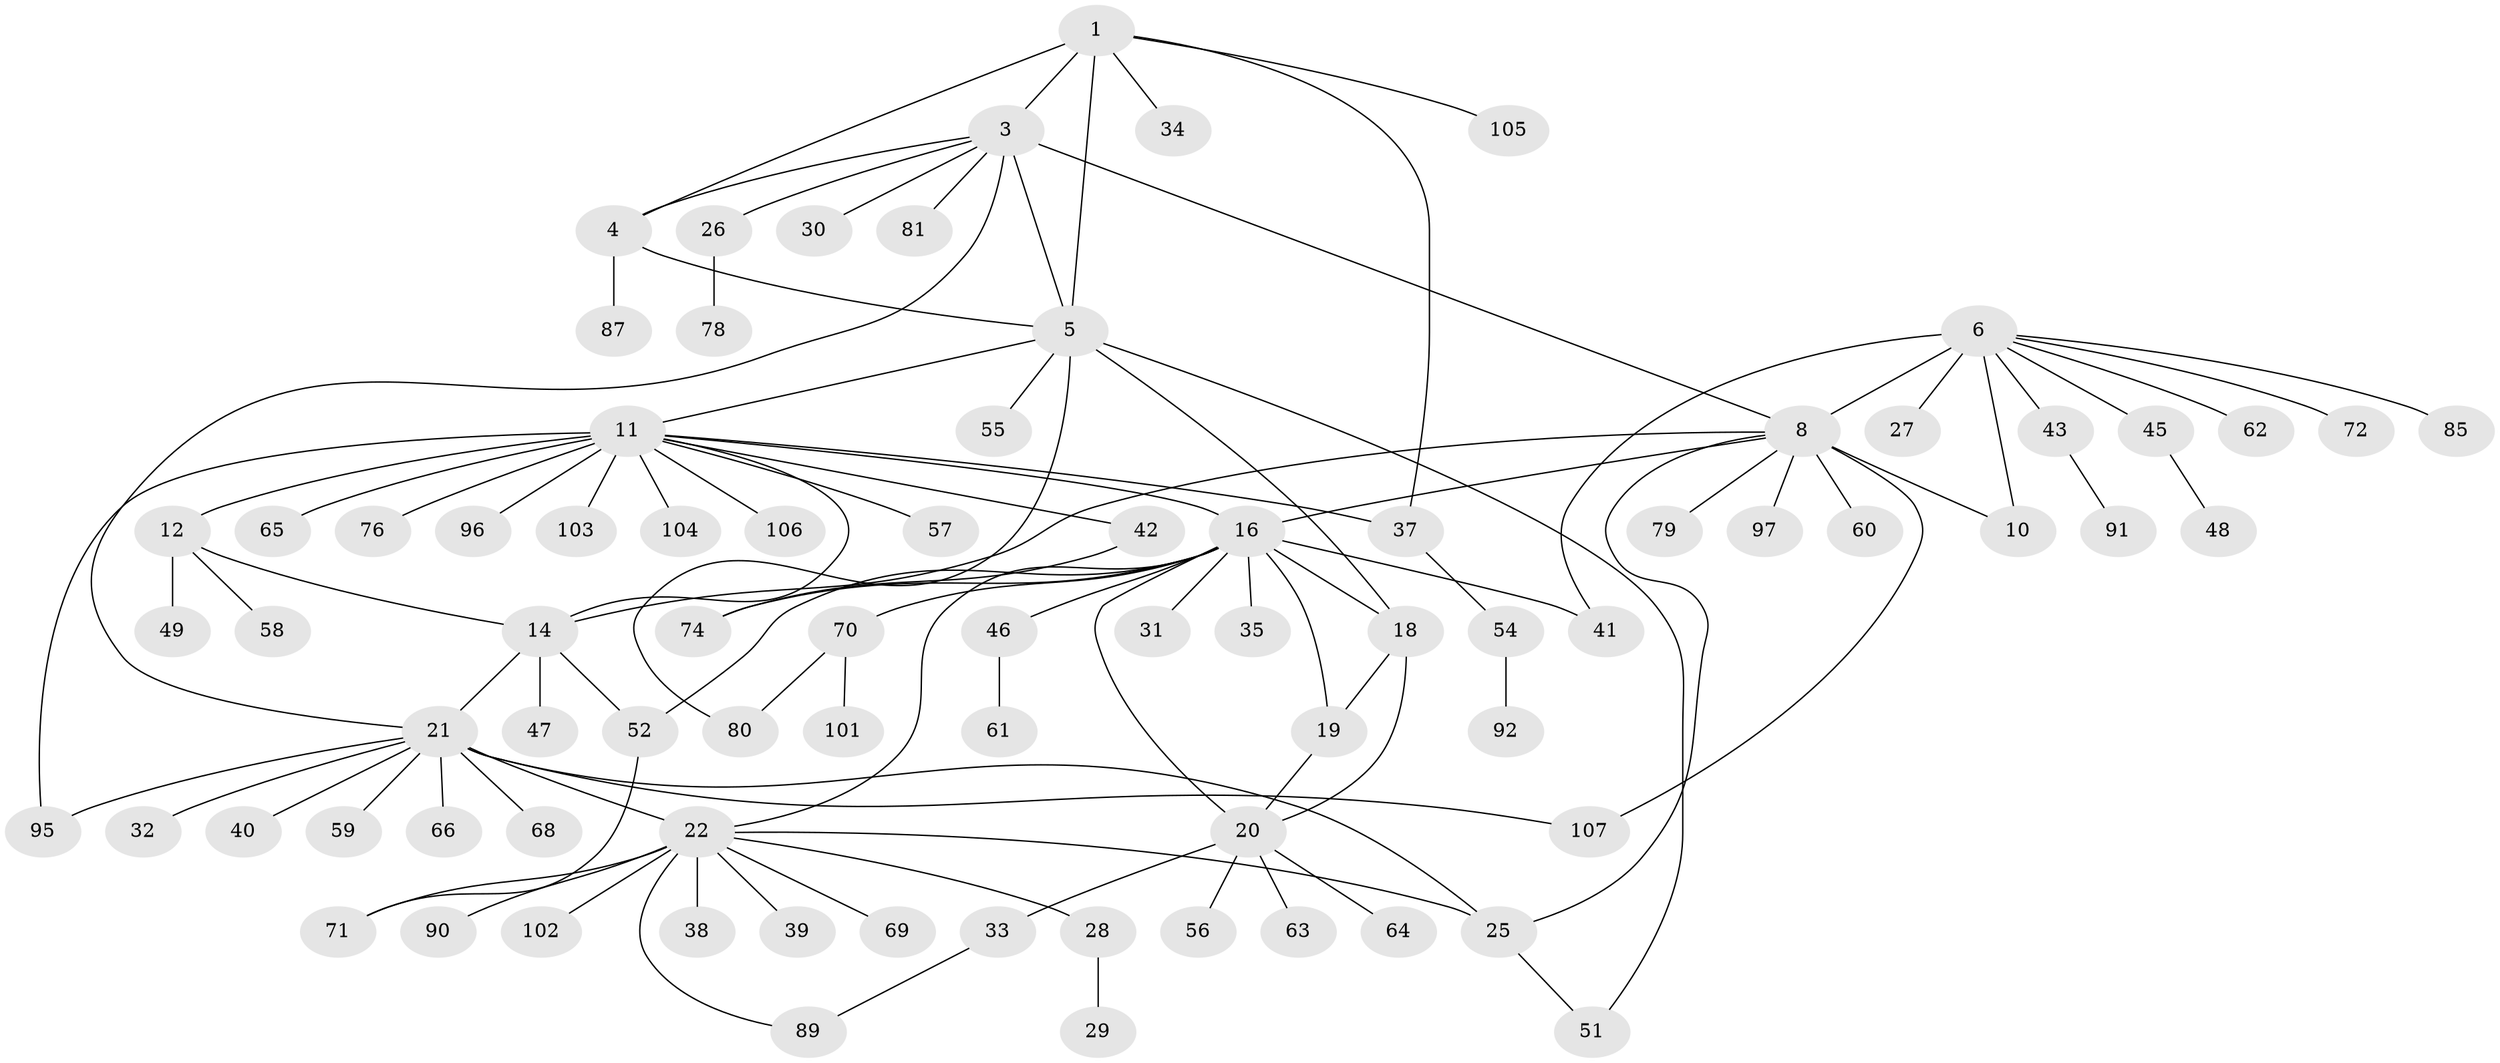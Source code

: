 // Generated by graph-tools (version 1.1) at 2025/24/03/03/25 07:24:10]
// undirected, 81 vertices, 105 edges
graph export_dot {
graph [start="1"]
  node [color=gray90,style=filled];
  1 [super="+2"];
  3 [super="+84"];
  4 [super="+73"];
  5;
  6 [super="+7"];
  8 [super="+9"];
  10 [super="+93"];
  11 [super="+13"];
  12 [super="+15"];
  14 [super="+100"];
  16 [super="+17"];
  18;
  19 [super="+44"];
  20 [super="+75"];
  21 [super="+23"];
  22 [super="+24"];
  25 [super="+67"];
  26 [super="+36"];
  27 [super="+83"];
  28 [super="+82"];
  29;
  30;
  31;
  32 [super="+50"];
  33;
  34;
  35 [super="+88"];
  37;
  38;
  39 [super="+94"];
  40;
  41;
  42;
  43;
  45;
  46 [super="+77"];
  47;
  48;
  49;
  51 [super="+53"];
  52;
  54 [super="+86"];
  55;
  56;
  57;
  58;
  59;
  60;
  61;
  62;
  63;
  64;
  65;
  66;
  68;
  69;
  70 [super="+99"];
  71;
  72;
  74;
  76;
  78;
  79;
  80;
  81;
  85;
  87;
  89;
  90;
  91;
  92;
  95;
  96 [super="+98"];
  97;
  101;
  102;
  103;
  104;
  105;
  106;
  107;
  1 -- 3 [weight=2];
  1 -- 4 [weight=2];
  1 -- 5 [weight=2];
  1 -- 34;
  1 -- 37;
  1 -- 105;
  3 -- 4;
  3 -- 5;
  3 -- 8 [weight=2];
  3 -- 21;
  3 -- 26;
  3 -- 30;
  3 -- 81;
  4 -- 5;
  4 -- 87;
  5 -- 11;
  5 -- 18;
  5 -- 55;
  5 -- 80;
  5 -- 51;
  6 -- 8 [weight=4];
  6 -- 10 [weight=2];
  6 -- 27;
  6 -- 41;
  6 -- 45;
  6 -- 62;
  6 -- 85;
  6 -- 43;
  6 -- 72;
  8 -- 10 [weight=2];
  8 -- 14;
  8 -- 60;
  8 -- 97;
  8 -- 107;
  8 -- 79;
  8 -- 25;
  8 -- 16;
  11 -- 12 [weight=4];
  11 -- 14 [weight=2];
  11 -- 37;
  11 -- 57;
  11 -- 96;
  11 -- 104;
  11 -- 106;
  11 -- 65;
  11 -- 103;
  11 -- 42;
  11 -- 76;
  11 -- 16;
  11 -- 95;
  12 -- 14 [weight=2];
  12 -- 58;
  12 -- 49;
  14 -- 47;
  14 -- 52;
  14 -- 21;
  16 -- 18 [weight=2];
  16 -- 19 [weight=2];
  16 -- 20 [weight=2];
  16 -- 31;
  16 -- 35;
  16 -- 46;
  16 -- 52;
  16 -- 74;
  16 -- 22;
  16 -- 70;
  16 -- 41;
  18 -- 19;
  18 -- 20;
  19 -- 20;
  20 -- 33;
  20 -- 56;
  20 -- 63;
  20 -- 64;
  21 -- 22 [weight=4];
  21 -- 25 [weight=2];
  21 -- 32;
  21 -- 40;
  21 -- 66;
  21 -- 95;
  21 -- 107;
  21 -- 68;
  21 -- 59;
  22 -- 25 [weight=2];
  22 -- 38;
  22 -- 69;
  22 -- 90;
  22 -- 102;
  22 -- 71;
  22 -- 39;
  22 -- 89;
  22 -- 28;
  25 -- 51;
  26 -- 78;
  28 -- 29;
  33 -- 89;
  37 -- 54;
  42 -- 74;
  43 -- 91;
  45 -- 48;
  46 -- 61;
  52 -- 71;
  54 -- 92;
  70 -- 80;
  70 -- 101;
}
